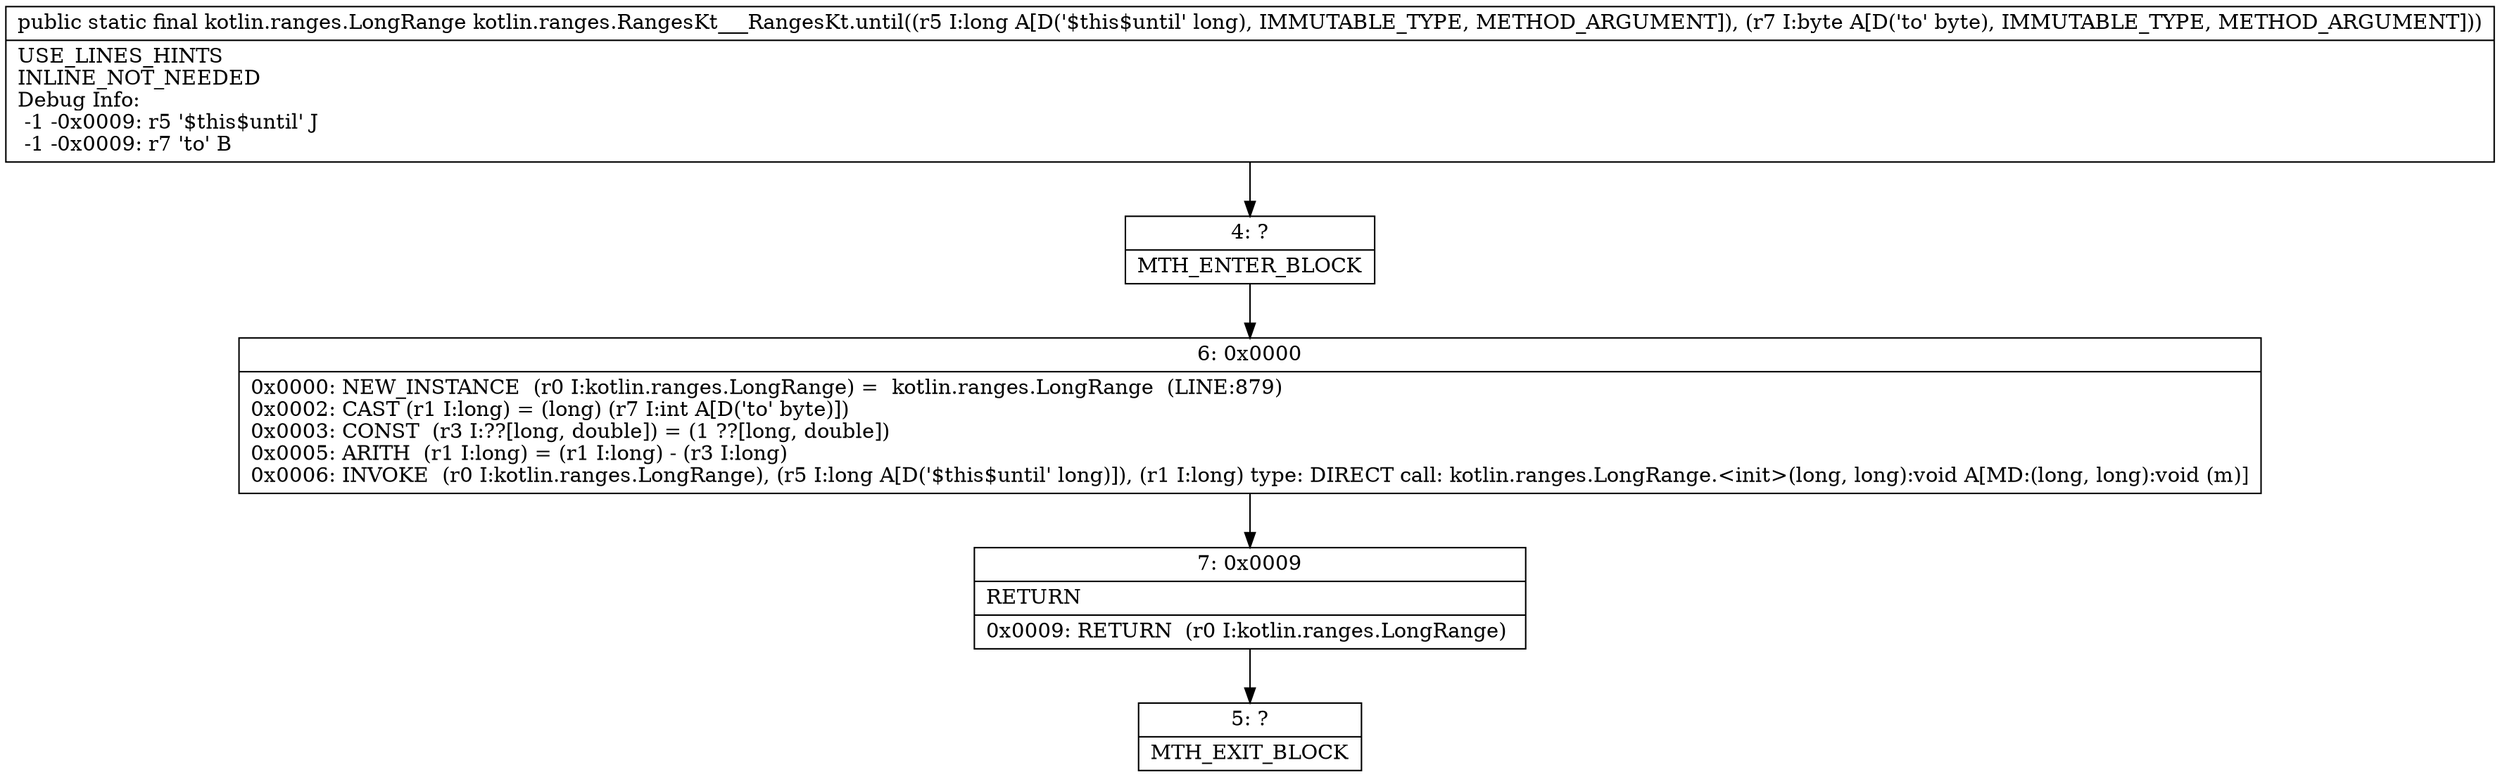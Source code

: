 digraph "CFG forkotlin.ranges.RangesKt___RangesKt.until(JB)Lkotlin\/ranges\/LongRange;" {
Node_4 [shape=record,label="{4\:\ ?|MTH_ENTER_BLOCK\l}"];
Node_6 [shape=record,label="{6\:\ 0x0000|0x0000: NEW_INSTANCE  (r0 I:kotlin.ranges.LongRange) =  kotlin.ranges.LongRange  (LINE:879)\l0x0002: CAST (r1 I:long) = (long) (r7 I:int A[D('to' byte)]) \l0x0003: CONST  (r3 I:??[long, double]) = (1 ??[long, double]) \l0x0005: ARITH  (r1 I:long) = (r1 I:long) \- (r3 I:long) \l0x0006: INVOKE  (r0 I:kotlin.ranges.LongRange), (r5 I:long A[D('$this$until' long)]), (r1 I:long) type: DIRECT call: kotlin.ranges.LongRange.\<init\>(long, long):void A[MD:(long, long):void (m)]\l}"];
Node_7 [shape=record,label="{7\:\ 0x0009|RETURN\l|0x0009: RETURN  (r0 I:kotlin.ranges.LongRange) \l}"];
Node_5 [shape=record,label="{5\:\ ?|MTH_EXIT_BLOCK\l}"];
MethodNode[shape=record,label="{public static final kotlin.ranges.LongRange kotlin.ranges.RangesKt___RangesKt.until((r5 I:long A[D('$this$until' long), IMMUTABLE_TYPE, METHOD_ARGUMENT]), (r7 I:byte A[D('to' byte), IMMUTABLE_TYPE, METHOD_ARGUMENT]))  | USE_LINES_HINTS\lINLINE_NOT_NEEDED\lDebug Info:\l  \-1 \-0x0009: r5 '$this$until' J\l  \-1 \-0x0009: r7 'to' B\l}"];
MethodNode -> Node_4;Node_4 -> Node_6;
Node_6 -> Node_7;
Node_7 -> Node_5;
}

